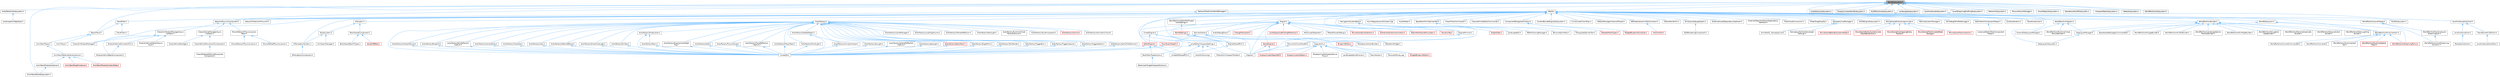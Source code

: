 digraph "WorldSubsystem.h"
{
 // INTERACTIVE_SVG=YES
 // LATEX_PDF_SIZE
  bgcolor="transparent";
  edge [fontname=Helvetica,fontsize=10,labelfontname=Helvetica,labelfontsize=10];
  node [fontname=Helvetica,fontsize=10,shape=box,height=0.2,width=0.4];
  Node1 [id="Node000001",label="WorldSubsystem.h",height=0.2,width=0.4,color="gray40", fillcolor="grey60", style="filled", fontcolor="black",tooltip=" "];
  Node1 -> Node2 [id="edge1_Node000001_Node000002",dir="back",color="steelblue1",style="solid",tooltip=" "];
  Node2 [id="Node000002",label="ActorPartitionSubsystem.h",height=0.2,width=0.4,color="grey40", fillcolor="white", style="filled",URL="$d3/d38/ActorPartitionSubsystem_8h.html",tooltip=" "];
  Node2 -> Node3 [id="edge2_Node000002_Node000003",dir="back",color="steelblue1",style="solid",tooltip=" "];
  Node3 [id="Node000003",label="LandscapeConfigHelper.h",height=0.2,width=0.4,color="grey40", fillcolor="white", style="filled",URL="$d6/d0a/LandscapeConfigHelper_8h.html",tooltip=" "];
  Node1 -> Node4 [id="edge3_Node000001_Node000004",dir="back",color="steelblue1",style="solid",tooltip=" "];
  Node4 [id="Node000004",label="AnimNextWorldSubsystem.h",height=0.2,width=0.4,color="grey40", fillcolor="white", style="filled",URL="$df/d2f/AnimNextWorldSubsystem_8h.html",tooltip=" "];
  Node1 -> Node5 [id="edge4_Node000001_Node000005",dir="back",color="steelblue1",style="solid",tooltip=" "];
  Node5 [id="Node000005",label="AutoDestroySubsystem.h",height=0.2,width=0.4,color="grey40", fillcolor="white", style="filled",URL="$df/d26/AutoDestroySubsystem_8h.html",tooltip=" "];
  Node1 -> Node6 [id="edge5_Node000001_Node000006",dir="back",color="steelblue1",style="solid",tooltip=" "];
  Node6 [id="Node000006",label="DataLayerSubsystem.h",height=0.2,width=0.4,color="grey40", fillcolor="white", style="filled",URL="$d2/d5d/DataLayerSubsystem_8h.html",tooltip=" "];
  Node1 -> Node7 [id="edge6_Node000001_Node000007",dir="back",color="steelblue1",style="solid",tooltip=" "];
  Node7 [id="Node000007",label="DisplayClusterWorldSubsystem.h",height=0.2,width=0.4,color="grey40", fillcolor="white", style="filled",URL="$d4/de8/DisplayClusterWorldSubsystem_8h.html",tooltip=" "];
  Node1 -> Node8 [id="edge7_Node000001_Node000008",dir="back",color="steelblue1",style="solid",tooltip=" "];
  Node8 [id="Node000008",label="HLODRuntimeSubsystem.h",height=0.2,width=0.4,color="grey40", fillcolor="white", style="filled",URL="$d9/d84/HLODRuntimeSubsystem_8h.html",tooltip=" "];
  Node8 -> Node9 [id="edge8_Node000008_Node000009",dir="back",color="steelblue1",style="solid",tooltip=" "];
  Node9 [id="Node000009",label="HLODSubsystem.h",height=0.2,width=0.4,color="grey40", fillcolor="white", style="filled",URL="$de/d04/HLODSubsystem_8h.html",tooltip=" "];
  Node1 -> Node10 [id="edge9_Node000001_Node000010",dir="back",color="steelblue1",style="solid",tooltip=" "];
  Node10 [id="Node000010",label="LandscapeSubsystem.h",height=0.2,width=0.4,color="grey40", fillcolor="white", style="filled",URL="$d7/ddd/LandscapeSubsystem_8h.html",tooltip=" "];
  Node1 -> Node11 [id="edge10_Node000001_Node000011",dir="back",color="steelblue1",style="solid",tooltip=" "];
  Node11 [id="Node000011",label="LevelInstanceSubsystem.h",height=0.2,width=0.4,color="grey40", fillcolor="white", style="filled",URL="$d9/d23/LevelInstanceSubsystem_8h.html",tooltip=" "];
  Node11 -> Node12 [id="edge11_Node000011_Node000012",dir="back",color="steelblue1",style="solid",tooltip=" "];
  Node12 [id="Node000012",label="LevelInstanceActorImpl.h",height=0.2,width=0.4,color="grey40", fillcolor="white", style="filled",URL="$d6/df6/LevelInstanceActorImpl_8h.html",tooltip=" "];
  Node12 -> Node13 [id="edge12_Node000012_Node000013",dir="back",color="steelblue1",style="solid",tooltip=" "];
  Node13 [id="Node000013",label="LevelInstanceActor.h",height=0.2,width=0.4,color="grey40", fillcolor="white", style="filled",URL="$d6/d53/LevelInstanceActor_8h.html",tooltip=" "];
  Node13 -> Node14 [id="edge13_Node000013_Node000014",dir="back",color="steelblue1",style="solid",tooltip=" "];
  Node14 [id="Node000014",label="PackedLevelActor.h",height=0.2,width=0.4,color="grey40", fillcolor="white", style="filled",URL="$d7/dfa/PackedLevelActor_8h.html",tooltip=" "];
  Node12 -> Node15 [id="edge14_Node000012_Node000015",dir="back",color="steelblue1",style="solid",tooltip=" "];
  Node15 [id="Node000015",label="StandaloneHLODActor.h",height=0.2,width=0.4,color="grey40", fillcolor="white", style="filled",URL="$dc/d54/StandaloneHLODActor_8h.html",tooltip=" "];
  Node15 -> Node16 [id="edge15_Node000015_Node000016",dir="back",color="steelblue1",style="solid",tooltip=" "];
  Node16 [id="Node000016",label="LevelInstanceActorDesc.h",height=0.2,width=0.4,color="grey40", fillcolor="white", style="filled",URL="$d0/d98/LevelInstanceActorDesc_8h.html",tooltip=" "];
  Node1 -> Node17 [id="edge16_Node000001_Node000017",dir="back",color="steelblue1",style="solid",tooltip=" "];
  Node17 [id="Node000017",label="LevelStreamingProfilingSubsystem.h",height=0.2,width=0.4,color="grey40", fillcolor="white", style="filled",URL="$de/d7f/LevelStreamingProfilingSubsystem_8h.html",tooltip=" "];
  Node1 -> Node18 [id="edge17_Node000001_Node000018",dir="back",color="steelblue1",style="solid",tooltip=" "];
  Node18 [id="Node000018",label="NetworkPhysicsComponent.h",height=0.2,width=0.4,color="grey40", fillcolor="white", style="filled",URL="$d5/dcb/NetworkPhysicsComponent_8h.html",tooltip=" "];
  Node18 -> Node19 [id="edge18_Node000018_Node000019",dir="back",color="steelblue1",style="solid",tooltip=" "];
  Node19 [id="Node000019",label="ChaosSimModuleManagerAsync\lCallback.h",height=0.2,width=0.4,color="grey40", fillcolor="white", style="filled",URL="$d7/dd0/ChaosSimModuleManagerAsyncCallback_8h.html",tooltip=" "];
  Node19 -> Node20 [id="edge19_Node000019_Node000020",dir="back",color="steelblue1",style="solid",tooltip=" "];
  Node20 [id="Node000020",label="ChaosSimModuleManager.h",height=0.2,width=0.4,color="grey40", fillcolor="white", style="filled",URL="$d7/dd1/ChaosSimModuleManager_8h.html",tooltip=" "];
  Node19 -> Node21 [id="edge20_Node000019_Node000021",dir="back",color="steelblue1",style="solid",tooltip=" "];
  Node21 [id="Node000021",label="ModularVehicleBaseComponent.h",height=0.2,width=0.4,color="grey40", fillcolor="white", style="filled",URL="$d3/dc7/ModularVehicleBaseComponent_8h.html",tooltip=" "];
  Node19 -> Node22 [id="edge21_Node000019_Node000022",dir="back",color="steelblue1",style="solid",tooltip=" "];
  Node22 [id="Node000022",label="ModularVehicleDefaultAsync\lInput.h",height=0.2,width=0.4,color="grey40", fillcolor="white", style="filled",URL="$d5/df8/ModularVehicleDefaultAsyncInput_8h.html",tooltip=" "];
  Node19 -> Node23 [id="edge22_Node000019_Node000023",dir="back",color="steelblue1",style="solid",tooltip=" "];
  Node23 [id="Node000023",label="ModularVehicleSimulationCU.h",height=0.2,width=0.4,color="grey40", fillcolor="white", style="filled",URL="$d8/d61/ModularVehicleSimulationCU_8h.html",tooltip=" "];
  Node23 -> Node21 [id="edge23_Node000023_Node000021",dir="back",color="steelblue1",style="solid",tooltip=" "];
  Node18 -> Node24 [id="edge24_Node000018_Node000024",dir="back",color="steelblue1",style="solid",tooltip=" "];
  Node24 [id="Node000024",label="ChaosVehicleManagerAsync\lCallback.h",height=0.2,width=0.4,color="grey40", fillcolor="white", style="filled",URL="$d4/dea/ChaosVehicleManagerAsyncCallback_8h.html",tooltip=" "];
  Node24 -> Node25 [id="edge25_Node000024_Node000025",dir="back",color="steelblue1",style="solid",tooltip=" "];
  Node25 [id="Node000025",label="ChaosVehicleManager.h",height=0.2,width=0.4,color="grey40", fillcolor="white", style="filled",URL="$d3/d70/ChaosVehicleManager_8h.html",tooltip=" "];
  Node24 -> Node26 [id="edge26_Node000024_Node000026",dir="back",color="steelblue1",style="solid",tooltip=" "];
  Node26 [id="Node000026",label="ChaosVehicleMovementComponent.h",height=0.2,width=0.4,color="grey40", fillcolor="white", style="filled",URL="$dc/dfc/ChaosVehicleMovementComponent_8h.html",tooltip=" "];
  Node26 -> Node27 [id="edge27_Node000026_Node000027",dir="back",color="steelblue1",style="solid",tooltip=" "];
  Node27 [id="Node000027",label="ChaosWheeledVehicleMovement\lComponent.h",height=0.2,width=0.4,color="grey40", fillcolor="white", style="filled",URL="$dc/d77/ChaosWheeledVehicleMovementComponent_8h.html",tooltip=" "];
  Node18 -> Node28 [id="edge28_Node000018_Node000028",dir="back",color="steelblue1",style="solid",tooltip=" "];
  Node28 [id="Node000028",label="MoverNetworkPhysicsLiaison\lBase.h",height=0.2,width=0.4,color="grey40", fillcolor="white", style="filled",URL="$d6/d54/MoverNetworkPhysicsLiaisonBase_8h.html",tooltip=" "];
  Node28 -> Node29 [id="edge29_Node000028_Node000029",dir="back",color="steelblue1",style="solid",tooltip=" "];
  Node29 [id="Node000029",label="MoverNetworkPhysicsLiaison.h",height=0.2,width=0.4,color="grey40", fillcolor="white", style="filled",URL="$d7/d6a/MoverNetworkPhysicsLiaison_8h.html",tooltip=" "];
  Node28 -> Node30 [id="edge30_Node000028_Node000030",dir="back",color="steelblue1",style="solid",tooltip=" "];
  Node30 [id="Node000030",label="MoverPathedPhysicsLiaison.h",height=0.2,width=0.4,color="grey40", fillcolor="white", style="filled",URL="$d8/d2d/MoverPathedPhysicsLiaison_8h.html",tooltip=" "];
  Node1 -> Node31 [id="edge31_Node000001_Node000031",dir="back",color="steelblue1",style="solid",tooltip=" "];
  Node31 [id="Node000031",label="NetworkPredictionWorldManager.h",height=0.2,width=0.4,color="grey40", fillcolor="white", style="filled",URL="$d6/dab/NetworkPredictionWorldManager_8h.html",tooltip=" "];
  Node31 -> Node32 [id="edge32_Node000031_Node000032",dir="back",color="steelblue1",style="solid",tooltip=" "];
  Node32 [id="Node000032",label="NetworkPredictionProxyInit.h",height=0.2,width=0.4,color="grey40", fillcolor="white", style="filled",URL="$da/d98/NetworkPredictionProxyInit_8h.html",tooltip=" "];
  Node1 -> Node33 [id="edge33_Node000001_Node000033",dir="back",color="steelblue1",style="solid",tooltip=" "];
  Node33 [id="Node000033",label="NetworkSubsystem.h",height=0.2,width=0.4,color="grey40", fillcolor="white", style="filled",URL="$d2/d7e/NetworkSubsystem_8h.html",tooltip=" "];
  Node1 -> Node34 [id="edge34_Node000001_Node000034",dir="back",color="steelblue1",style="solid",tooltip=" "];
  Node34 [id="Node000034",label="ObjectTrace.h",height=0.2,width=0.4,color="grey40", fillcolor="white", style="filled",URL="$d5/d70/ObjectTrace_8h.html",tooltip=" "];
  Node34 -> Node35 [id="edge35_Node000034_Node000035",dir="back",color="steelblue1",style="solid",tooltip=" "];
  Node35 [id="Node000035",label="AnimNextTrace.h",height=0.2,width=0.4,color="grey40", fillcolor="white", style="filled",URL="$d5/d1d/AnimNextTrace_8h.html",tooltip=" "];
  Node35 -> Node36 [id="edge36_Node000035_Node000036",dir="back",color="steelblue1",style="solid",tooltip=" "];
  Node36 [id="Node000036",label="AnimNextDataInterfaceInstance.h",height=0.2,width=0.4,color="grey40", fillcolor="white", style="filled",URL="$d4/dc0/AnimNextDataInterfaceInstance_8h.html",tooltip=" "];
  Node36 -> Node37 [id="edge37_Node000036_Node000037",dir="back",color="steelblue1",style="solid",tooltip=" "];
  Node37 [id="Node000037",label="AnimNextGraphInstance.h",height=0.2,width=0.4,color="red", fillcolor="#FFF0F0", style="filled",URL="$df/d5e/AnimNextGraphInstance_8h.html",tooltip=" "];
  Node36 -> Node51 [id="edge38_Node000036_Node000051",dir="back",color="steelblue1",style="solid",tooltip=" "];
  Node51 [id="Node000051",label="AnimNextModuleContextData.h",height=0.2,width=0.4,color="red", fillcolor="#FFF0F0", style="filled",URL="$d8/d3c/AnimNextModuleContextData_8h.html",tooltip=" "];
  Node36 -> Node73 [id="edge39_Node000036_Node000073",dir="back",color="steelblue1",style="solid",tooltip=" "];
  Node73 [id="Node000073",label="AnimNextModuleInstance.h",height=0.2,width=0.4,color="grey40", fillcolor="white", style="filled",URL="$d7/dbe/AnimNextModuleInstance_8h.html",tooltip=" "];
  Node73 -> Node4 [id="edge40_Node000073_Node000004",dir="back",color="steelblue1",style="solid",tooltip=" "];
  Node34 -> Node74 [id="edge41_Node000034_Node000074",dir="back",color="steelblue1",style="solid",tooltip=" "];
  Node74 [id="Node000074",label="AnimTrace.h",height=0.2,width=0.4,color="grey40", fillcolor="white", style="filled",URL="$dd/d95/AnimTrace_8h.html",tooltip=" "];
  Node1 -> Node75 [id="edge42_Node000001_Node000075",dir="back",color="steelblue1",style="solid",tooltip=" "];
  Node75 [id="Node000075",label="PhysicsMoverManager.h",height=0.2,width=0.4,color="grey40", fillcolor="white", style="filled",URL="$dc/dc9/PhysicsMoverManager_8h.html",tooltip=" "];
  Node1 -> Node76 [id="edge43_Node000001_Node000076",dir="back",color="steelblue1",style="solid",tooltip=" "];
  Node76 [id="Node000076",label="SmartObjectSubsystem.h",height=0.2,width=0.4,color="grey40", fillcolor="white", style="filled",URL="$dd/d17/SmartObjectSubsystem_8h.html",tooltip=" "];
  Node1 -> Node77 [id="edge44_Node000001_Node000077",dir="back",color="steelblue1",style="solid",tooltip=" "];
  Node77 [id="Node000077",label="StandaloneHLODSubsystem.h",height=0.2,width=0.4,color="grey40", fillcolor="white", style="filled",URL="$d4/d9a/StandaloneHLODSubsystem_8h.html",tooltip=" "];
  Node1 -> Node78 [id="edge45_Node000001_Node000078",dir="back",color="steelblue1",style="solid",tooltip=" "];
  Node78 [id="Node000078",label="ViewportStatsSubsystem.h",height=0.2,width=0.4,color="grey40", fillcolor="white", style="filled",URL="$db/df1/ViewportStatsSubsystem_8h.html",tooltip=" "];
  Node1 -> Node79 [id="edge46_Node000001_Node000079",dir="back",color="steelblue1",style="solid",tooltip=" "];
  Node79 [id="Node000079",label="WaterSubsystem.h",height=0.2,width=0.4,color="grey40", fillcolor="white", style="filled",URL="$d0/d57/WaterSubsystem_8h.html",tooltip=" "];
  Node1 -> Node80 [id="edge47_Node000001_Node000080",dir="back",color="steelblue1",style="solid",tooltip=" "];
  Node80 [id="Node000080",label="World.h",height=0.2,width=0.4,color="grey40", fillcolor="white", style="filled",URL="$dd/d5b/World_8h.html",tooltip=" "];
  Node80 -> Node81 [id="edge48_Node000080_Node000081",dir="back",color="steelblue1",style="solid",tooltip=" "];
  Node81 [id="Node000081",label="AIPerceptionSystem.h",height=0.2,width=0.4,color="grey40", fillcolor="white", style="filled",URL="$d0/d08/AIPerceptionSystem_8h.html",tooltip=" "];
  Node81 -> Node82 [id="edge49_Node000081_Node000082",dir="back",color="steelblue1",style="solid",tooltip=" "];
  Node82 [id="Node000082",label="AIPerceptionComponent.h",height=0.2,width=0.4,color="grey40", fillcolor="white", style="filled",URL="$d6/d0a/AIPerceptionComponent_8h.html",tooltip=" "];
  Node80 -> Node83 [id="edge50_Node000080_Node000083",dir="back",color="steelblue1",style="solid",tooltip=" "];
  Node83 [id="Node000083",label="AISystem.h",height=0.2,width=0.4,color="grey40", fillcolor="white", style="filled",URL="$d0/d71/AISystem_8h.html",tooltip=" "];
  Node83 -> Node84 [id="edge51_Node000083_Node000084",dir="back",color="steelblue1",style="solid",tooltip=" "];
  Node84 [id="Node000084",label="AISubsystem.h",height=0.2,width=0.4,color="grey40", fillcolor="white", style="filled",URL="$d0/d50/AISubsystem_8h.html",tooltip=" "];
  Node84 -> Node81 [id="edge52_Node000084_Node000081",dir="back",color="steelblue1",style="solid",tooltip=" "];
  Node84 -> Node85 [id="edge53_Node000084_Node000085",dir="back",color="steelblue1",style="solid",tooltip=" "];
  Node85 [id="Node000085",label="EnvQueryManager.h",height=0.2,width=0.4,color="grey40", fillcolor="white", style="filled",URL="$d1/db4/EnvQueryManager_8h.html",tooltip=" "];
  Node83 -> Node86 [id="edge54_Node000083_Node000086",dir="back",color="steelblue1",style="solid",tooltip=" "];
  Node86 [id="Node000086",label="BlackboardComponent.h",height=0.2,width=0.4,color="grey40", fillcolor="white", style="filled",URL="$d9/d2d/BlackboardComponent_8h.html",tooltip=" "];
  Node86 -> Node87 [id="edge55_Node000086_Node000087",dir="back",color="steelblue1",style="solid",tooltip=" "];
  Node87 [id="Node000087",label="BlackboardKeyAllTypes.h",height=0.2,width=0.4,color="grey40", fillcolor="white", style="filled",URL="$d5/d34/BlackboardKeyAllTypes_8h.html",tooltip=" "];
  Node86 -> Node88 [id="edge56_Node000086_Node000088",dir="back",color="steelblue1",style="solid",tooltip=" "];
  Node88 [id="Node000088",label="ValueOrBBKey.h",height=0.2,width=0.4,color="red", fillcolor="#FFF0F0", style="filled",URL="$d4/d32/ValueOrBBKey_8h.html",tooltip=" "];
  Node80 -> Node112 [id="edge57_Node000080_Node000112",dir="back",color="steelblue1",style="solid",tooltip=" "];
  Node112 [id="Node000112",label="ActorFactory.h",height=0.2,width=0.4,color="grey40", fillcolor="white", style="filled",URL="$d7/dae/ActorFactory_8h.html",tooltip=" "];
  Node112 -> Node113 [id="edge58_Node000112_Node000113",dir="back",color="steelblue1",style="solid",tooltip=" "];
  Node113 [id="Node000113",label="ActorFactoryAmbientSound.h",height=0.2,width=0.4,color="grey40", fillcolor="white", style="filled",URL="$dc/d73/ActorFactoryAmbientSound_8h.html",tooltip=" "];
  Node113 -> Node114 [id="edge59_Node000113_Node000114",dir="back",color="steelblue1",style="solid",tooltip=" "];
  Node114 [id="Node000114",label="UnrealEd.h",height=0.2,width=0.4,color="grey40", fillcolor="white", style="filled",URL="$d2/d5f/UnrealEd_8h.html",tooltip=" "];
  Node112 -> Node115 [id="edge60_Node000112_Node000115",dir="back",color="steelblue1",style="solid",tooltip=" "];
  Node115 [id="Node000115",label="ActorFactoryBlueprint.h",height=0.2,width=0.4,color="grey40", fillcolor="white", style="filled",URL="$d8/df5/ActorFactoryBlueprint_8h.html",tooltip=" "];
  Node115 -> Node114 [id="edge61_Node000115_Node000114",dir="back",color="steelblue1",style="solid",tooltip=" "];
  Node112 -> Node116 [id="edge62_Node000112_Node000116",dir="back",color="steelblue1",style="solid",tooltip=" "];
  Node116 [id="Node000116",label="ActorFactoryBoxReflection\lCapture.h",height=0.2,width=0.4,color="grey40", fillcolor="white", style="filled",URL="$dd/d97/ActorFactoryBoxReflectionCapture_8h.html",tooltip=" "];
  Node116 -> Node114 [id="edge63_Node000116_Node000114",dir="back",color="steelblue1",style="solid",tooltip=" "];
  Node112 -> Node117 [id="edge64_Node000112_Node000117",dir="back",color="steelblue1",style="solid",tooltip=" "];
  Node117 [id="Node000117",label="ActorFactoryCacheManager.h",height=0.2,width=0.4,color="grey40", fillcolor="white", style="filled",URL="$da/d58/ActorFactoryCacheManager_8h.html",tooltip=" "];
  Node112 -> Node118 [id="edge65_Node000112_Node000118",dir="back",color="steelblue1",style="solid",tooltip=" "];
  Node118 [id="Node000118",label="ActorFactoryCameraActor.h",height=0.2,width=0.4,color="grey40", fillcolor="white", style="filled",URL="$df/db7/ActorFactoryCameraActor_8h.html",tooltip=" "];
  Node118 -> Node114 [id="edge66_Node000118_Node000114",dir="back",color="steelblue1",style="solid",tooltip=" "];
  Node112 -> Node119 [id="edge67_Node000112_Node000119",dir="back",color="steelblue1",style="solid",tooltip=" "];
  Node119 [id="Node000119",label="ActorFactoryCharacter.h",height=0.2,width=0.4,color="grey40", fillcolor="white", style="filled",URL="$d9/db9/ActorFactoryCharacter_8h.html",tooltip=" "];
  Node119 -> Node114 [id="edge68_Node000119_Node000114",dir="back",color="steelblue1",style="solid",tooltip=" "];
  Node112 -> Node120 [id="edge69_Node000112_Node000120",dir="back",color="steelblue1",style="solid",tooltip=" "];
  Node120 [id="Node000120",label="ActorFactoryClass.h",height=0.2,width=0.4,color="grey40", fillcolor="white", style="filled",URL="$d8/df5/ActorFactoryClass_8h.html",tooltip=" "];
  Node120 -> Node114 [id="edge70_Node000120_Node000114",dir="back",color="steelblue1",style="solid",tooltip=" "];
  Node112 -> Node121 [id="edge71_Node000112_Node000121",dir="back",color="steelblue1",style="solid",tooltip=" "];
  Node121 [id="Node000121",label="ActorFactoryDeferredDecal.h",height=0.2,width=0.4,color="grey40", fillcolor="white", style="filled",URL="$d3/db3/ActorFactoryDeferredDecal_8h.html",tooltip=" "];
  Node121 -> Node114 [id="edge72_Node000121_Node000114",dir="back",color="steelblue1",style="solid",tooltip=" "];
  Node112 -> Node122 [id="edge73_Node000112_Node000122",dir="back",color="steelblue1",style="solid",tooltip=" "];
  Node122 [id="Node000122",label="ActorFactoryDirectionalLight.h",height=0.2,width=0.4,color="grey40", fillcolor="white", style="filled",URL="$d3/d54/ActorFactoryDirectionalLight_8h.html",tooltip=" "];
  Node122 -> Node114 [id="edge74_Node000122_Node000114",dir="back",color="steelblue1",style="solid",tooltip=" "];
  Node112 -> Node123 [id="edge75_Node000112_Node000123",dir="back",color="steelblue1",style="solid",tooltip=" "];
  Node123 [id="Node000123",label="ActorFactoryEmitter.h",height=0.2,width=0.4,color="grey40", fillcolor="white", style="filled",URL="$df/d95/ActorFactoryEmitter_8h.html",tooltip=" "];
  Node123 -> Node114 [id="edge76_Node000123_Node000114",dir="back",color="steelblue1",style="solid",tooltip=" "];
  Node112 -> Node124 [id="edge77_Node000112_Node000124",dir="back",color="steelblue1",style="solid",tooltip=" "];
  Node124 [id="Node000124",label="ActorFactoryEmptyActor.h",height=0.2,width=0.4,color="grey40", fillcolor="white", style="filled",URL="$df/d92/ActorFactoryEmptyActor_8h.html",tooltip=" "];
  Node124 -> Node125 [id="edge78_Node000124_Node000125",dir="back",color="steelblue1",style="solid",tooltip=" "];
  Node125 [id="Node000125",label="ActorFactoryPawn.h",height=0.2,width=0.4,color="grey40", fillcolor="white", style="filled",URL="$d5/d05/ActorFactoryPawn_8h.html",tooltip=" "];
  Node125 -> Node114 [id="edge79_Node000125_Node000114",dir="back",color="steelblue1",style="solid",tooltip=" "];
  Node124 -> Node114 [id="edge80_Node000124_Node000114",dir="back",color="steelblue1",style="solid",tooltip=" "];
  Node112 -> Node126 [id="edge81_Node000112_Node000126",dir="back",color="steelblue1",style="solid",tooltip=" "];
  Node126 [id="Node000126",label="ActorFactoryExponentialHeight\lFog.h",height=0.2,width=0.4,color="grey40", fillcolor="white", style="filled",URL="$de/d15/ActorFactoryExponentialHeightFog_8h.html",tooltip=" "];
  Node126 -> Node114 [id="edge82_Node000126_Node000114",dir="back",color="steelblue1",style="solid",tooltip=" "];
  Node112 -> Node127 [id="edge83_Node000112_Node000127",dir="back",color="steelblue1",style="solid",tooltip=" "];
  Node127 [id="Node000127",label="ActorFactoryLocalFogVolume.h",height=0.2,width=0.4,color="grey40", fillcolor="white", style="filled",URL="$dc/db2/ActorFactoryLocalFogVolume_8h.html",tooltip=" "];
  Node112 -> Node128 [id="edge84_Node000112_Node000128",dir="back",color="steelblue1",style="solid",tooltip=" "];
  Node128 [id="Node000128",label="ActorFactoryNote.h",height=0.2,width=0.4,color="grey40", fillcolor="white", style="filled",URL="$da/d8c/ActorFactoryNote_8h.html",tooltip=" "];
  Node128 -> Node114 [id="edge85_Node000128_Node000114",dir="back",color="steelblue1",style="solid",tooltip=" "];
  Node112 -> Node129 [id="edge86_Node000112_Node000129",dir="back",color="steelblue1",style="solid",tooltip=" "];
  Node129 [id="Node000129",label="ActorFactoryPhysicsAsset.h",height=0.2,width=0.4,color="grey40", fillcolor="white", style="filled",URL="$d0/d58/ActorFactoryPhysicsAsset_8h.html",tooltip=" "];
  Node129 -> Node114 [id="edge87_Node000129_Node000114",dir="back",color="steelblue1",style="solid",tooltip=" "];
  Node112 -> Node130 [id="edge88_Node000112_Node000130",dir="back",color="steelblue1",style="solid",tooltip=" "];
  Node130 [id="Node000130",label="ActorFactoryPlanarReflection.h",height=0.2,width=0.4,color="grey40", fillcolor="white", style="filled",URL="$d0/d1d/ActorFactoryPlanarReflection_8h.html",tooltip=" "];
  Node112 -> Node131 [id="edge89_Node000112_Node000131",dir="back",color="steelblue1",style="solid",tooltip=" "];
  Node131 [id="Node000131",label="ActorFactoryPlaneReflection\lCapture.h",height=0.2,width=0.4,color="grey40", fillcolor="white", style="filled",URL="$d8/dfd/ActorFactoryPlaneReflectionCapture_8h.html",tooltip=" "];
  Node131 -> Node114 [id="edge90_Node000131_Node000114",dir="back",color="steelblue1",style="solid",tooltip=" "];
  Node112 -> Node132 [id="edge91_Node000112_Node000132",dir="back",color="steelblue1",style="solid",tooltip=" "];
  Node132 [id="Node000132",label="ActorFactoryPlayerStart.h",height=0.2,width=0.4,color="grey40", fillcolor="white", style="filled",URL="$d8/d7e/ActorFactoryPlayerStart_8h.html",tooltip=" "];
  Node132 -> Node114 [id="edge92_Node000132_Node000114",dir="back",color="steelblue1",style="solid",tooltip=" "];
  Node112 -> Node133 [id="edge93_Node000112_Node000133",dir="back",color="steelblue1",style="solid",tooltip=" "];
  Node133 [id="Node000133",label="ActorFactoryPointLight.h",height=0.2,width=0.4,color="grey40", fillcolor="white", style="filled",URL="$d5/d37/ActorFactoryPointLight_8h.html",tooltip=" "];
  Node133 -> Node114 [id="edge94_Node000133_Node000114",dir="back",color="steelblue1",style="solid",tooltip=" "];
  Node112 -> Node134 [id="edge95_Node000112_Node000134",dir="back",color="steelblue1",style="solid",tooltip=" "];
  Node134 [id="Node000134",label="ActorFactoryRectLight.h",height=0.2,width=0.4,color="grey40", fillcolor="white", style="filled",URL="$d1/d97/ActorFactoryRectLight_8h.html",tooltip=" "];
  Node112 -> Node135 [id="edge96_Node000112_Node000135",dir="back",color="steelblue1",style="solid",tooltip=" "];
  Node135 [id="Node000135",label="ActorFactoryRuntimeVirtual\lTextureVolume.h",height=0.2,width=0.4,color="grey40", fillcolor="white", style="filled",URL="$d6/dd7/ActorFactoryRuntimeVirtualTextureVolume_8h.html",tooltip=" "];
  Node112 -> Node136 [id="edge97_Node000112_Node000136",dir="back",color="steelblue1",style="solid",tooltip=" "];
  Node136 [id="Node000136",label="ActorFactorySkeletalMesh.h",height=0.2,width=0.4,color="grey40", fillcolor="white", style="filled",URL="$d7/dbb/ActorFactorySkeletalMesh_8h.html",tooltip=" "];
  Node136 -> Node137 [id="edge98_Node000136_Node000137",dir="back",color="steelblue1",style="solid",tooltip=" "];
  Node137 [id="Node000137",label="ActorFactoryAnimationAsset.h",height=0.2,width=0.4,color="grey40", fillcolor="white", style="filled",URL="$db/d5e/ActorFactoryAnimationAsset_8h.html",tooltip=" "];
  Node137 -> Node114 [id="edge99_Node000137_Node000114",dir="back",color="steelblue1",style="solid",tooltip=" "];
  Node136 -> Node114 [id="edge100_Node000136_Node000114",dir="back",color="steelblue1",style="solid",tooltip=" "];
  Node112 -> Node138 [id="edge101_Node000112_Node000138",dir="back",color="steelblue1",style="solid",tooltip=" "];
  Node138 [id="Node000138",label="ActorFactorySkyAtmosphere.h",height=0.2,width=0.4,color="grey40", fillcolor="white", style="filled",URL="$d2/d7c/ActorFactorySkyAtmosphere_8h.html",tooltip=" "];
  Node112 -> Node139 [id="edge102_Node000112_Node000139",dir="back",color="steelblue1",style="solid",tooltip=" "];
  Node139 [id="Node000139",label="ActorFactorySkyLight.h",height=0.2,width=0.4,color="grey40", fillcolor="white", style="filled",URL="$d2/d21/ActorFactorySkyLight_8h.html",tooltip=" "];
  Node139 -> Node114 [id="edge103_Node000139_Node000114",dir="back",color="steelblue1",style="solid",tooltip=" "];
  Node112 -> Node140 [id="edge104_Node000112_Node000140",dir="back",color="steelblue1",style="solid",tooltip=" "];
  Node140 [id="Node000140",label="ActorFactorySphereReflection\lCapture.h",height=0.2,width=0.4,color="grey40", fillcolor="white", style="filled",URL="$de/db8/ActorFactorySphereReflectionCapture_8h.html",tooltip=" "];
  Node140 -> Node114 [id="edge105_Node000140_Node000114",dir="back",color="steelblue1",style="solid",tooltip=" "];
  Node112 -> Node141 [id="edge106_Node000112_Node000141",dir="back",color="steelblue1",style="solid",tooltip=" "];
  Node141 [id="Node000141",label="ActorFactorySpotLight.h",height=0.2,width=0.4,color="grey40", fillcolor="white", style="filled",URL="$d6/d7f/ActorFactorySpotLight_8h.html",tooltip=" "];
  Node141 -> Node114 [id="edge107_Node000141_Node000114",dir="back",color="steelblue1",style="solid",tooltip=" "];
  Node112 -> Node142 [id="edge108_Node000112_Node000142",dir="back",color="steelblue1",style="solid",tooltip=" "];
  Node142 [id="Node000142",label="ActorFactoryStaticMesh.h",height=0.2,width=0.4,color="red", fillcolor="#FFF0F0", style="filled",URL="$d2/dd1/ActorFactoryStaticMesh_8h.html",tooltip=" "];
  Node142 -> Node114 [id="edge109_Node000142_Node000114",dir="back",color="steelblue1",style="solid",tooltip=" "];
  Node112 -> Node145 [id="edge110_Node000112_Node000145",dir="back",color="steelblue1",style="solid",tooltip=" "];
  Node145 [id="Node000145",label="ActorFactoryTargetPoint.h",height=0.2,width=0.4,color="grey40", fillcolor="white", style="filled",URL="$db/d69/ActorFactoryTargetPoint_8h.html",tooltip=" "];
  Node145 -> Node114 [id="edge111_Node000145_Node000114",dir="back",color="steelblue1",style="solid",tooltip=" "];
  Node112 -> Node146 [id="edge112_Node000112_Node000146",dir="back",color="steelblue1",style="solid",tooltip=" "];
  Node146 [id="Node000146",label="ActorFactoryTextRender.h",height=0.2,width=0.4,color="grey40", fillcolor="white", style="filled",URL="$d8/d4c/ActorFactoryTextRender_8h.html",tooltip=" "];
  Node146 -> Node114 [id="edge113_Node000146_Node000114",dir="back",color="steelblue1",style="solid",tooltip=" "];
  Node112 -> Node147 [id="edge114_Node000112_Node000147",dir="back",color="steelblue1",style="solid",tooltip=" "];
  Node147 [id="Node000147",label="ActorFactoryTriggerBox.h",height=0.2,width=0.4,color="grey40", fillcolor="white", style="filled",URL="$d9/dbe/ActorFactoryTriggerBox_8h.html",tooltip=" "];
  Node147 -> Node114 [id="edge115_Node000147_Node000114",dir="back",color="steelblue1",style="solid",tooltip=" "];
  Node112 -> Node148 [id="edge116_Node000112_Node000148",dir="back",color="steelblue1",style="solid",tooltip=" "];
  Node148 [id="Node000148",label="ActorFactoryTriggerCapsule.h",height=0.2,width=0.4,color="grey40", fillcolor="white", style="filled",URL="$dd/d0f/ActorFactoryTriggerCapsule_8h.html",tooltip=" "];
  Node148 -> Node114 [id="edge117_Node000148_Node000114",dir="back",color="steelblue1",style="solid",tooltip=" "];
  Node112 -> Node149 [id="edge118_Node000112_Node000149",dir="back",color="steelblue1",style="solid",tooltip=" "];
  Node149 [id="Node000149",label="ActorFactoryTriggerSphere.h",height=0.2,width=0.4,color="grey40", fillcolor="white", style="filled",URL="$d9/dbe/ActorFactoryTriggerSphere_8h.html",tooltip=" "];
  Node149 -> Node114 [id="edge119_Node000149_Node000114",dir="back",color="steelblue1",style="solid",tooltip=" "];
  Node112 -> Node150 [id="edge120_Node000112_Node000150",dir="back",color="steelblue1",style="solid",tooltip=" "];
  Node150 [id="Node000150",label="ActorFactoryVectorFieldVolume.h",height=0.2,width=0.4,color="grey40", fillcolor="white", style="filled",URL="$d9/d89/ActorFactoryVectorFieldVolume_8h.html",tooltip=" "];
  Node150 -> Node114 [id="edge121_Node000150_Node000114",dir="back",color="steelblue1",style="solid",tooltip=" "];
  Node112 -> Node151 [id="edge122_Node000112_Node000151",dir="back",color="steelblue1",style="solid",tooltip=" "];
  Node151 [id="Node000151",label="ActorFactoryVolume.h",height=0.2,width=0.4,color="red", fillcolor="#FFF0F0", style="filled",URL="$df/d08/ActorFactoryVolume_8h.html",tooltip=" "];
  Node112 -> Node155 [id="edge123_Node000112_Node000155",dir="back",color="steelblue1",style="solid",tooltip=" "];
  Node155 [id="Node000155",label="ActorFactoryVolumetricCloud.h",height=0.2,width=0.4,color="grey40", fillcolor="white", style="filled",URL="$d5/da1/ActorFactoryVolumetricCloud_8h.html",tooltip=" "];
  Node112 -> Node114 [id="edge124_Node000112_Node000114",dir="back",color="steelblue1",style="solid",tooltip=" "];
  Node80 -> Node156 [id="edge125_Node000080_Node000156",dir="back",color="steelblue1",style="solid",tooltip=" "];
  Node156 [id="Node000156",label="AsyncRegisterLevelContext.cpp",height=0.2,width=0.4,color="grey40", fillcolor="white", style="filled",URL="$da/df8/AsyncRegisterLevelContext_8cpp.html",tooltip=" "];
  Node80 -> Node157 [id="edge126_Node000080_Node000157",dir="back",color="steelblue1",style="solid",tooltip=" "];
  Node157 [id="Node000157",label="AudioMeter.h",height=0.2,width=0.4,color="grey40", fillcolor="white", style="filled",URL="$de/db0/AudioMeter_8h.html",tooltip=" "];
  Node80 -> Node158 [id="edge127_Node000080_Node000158",dir="back",color="steelblue1",style="solid",tooltip=" "];
  Node158 [id="Node000158",label="BaseMeshFromSplinesTool.h",height=0.2,width=0.4,color="grey40", fillcolor="white", style="filled",URL="$da/d31/BaseMeshFromSplinesTool_8h.html",tooltip=" "];
  Node158 -> Node159 [id="edge128_Node000158_Node000159",dir="back",color="steelblue1",style="solid",tooltip=" "];
  Node159 [id="Node000159",label="RevolveSplineTool.h",height=0.2,width=0.4,color="grey40", fillcolor="white", style="filled",URL="$d3/d36/RevolveSplineTool_8h.html",tooltip=" "];
  Node158 -> Node160 [id="edge129_Node000158_Node000160",dir="back",color="steelblue1",style="solid",tooltip=" "];
  Node160 [id="Node000160",label="TriangulateSplinesTool.h",height=0.2,width=0.4,color="grey40", fillcolor="white", style="filled",URL="$d9/de6/TriangulateSplinesTool_8h.html",tooltip=" "];
  Node80 -> Node161 [id="edge130_Node000080_Node000161",dir="back",color="steelblue1",style="solid",tooltip=" "];
  Node161 [id="Node000161",label="BookMarkTypeActions.h",height=0.2,width=0.4,color="grey40", fillcolor="white", style="filled",URL="$d0/d2f/BookMarkTypeActions_8h.html",tooltip=" "];
  Node161 -> Node162 [id="edge131_Node000161_Node000162",dir="back",color="steelblue1",style="solid",tooltip=" "];
  Node162 [id="Node000162",label="BookmarkSingleViewportActions.h",height=0.2,width=0.4,color="grey40", fillcolor="white", style="filled",URL="$d3/dd5/BookmarkSingleViewportActions_8h.html",tooltip=" "];
  Node80 -> Node163 [id="edge132_Node000080_Node000163",dir="back",color="steelblue1",style="solid",tooltip=" "];
  Node163 [id="Node000163",label="ChaosFleshCommands.h",height=0.2,width=0.4,color="grey40", fillcolor="white", style="filled",URL="$d9/db1/ChaosFleshCommands_8h.html",tooltip=" "];
  Node80 -> Node20 [id="edge133_Node000080_Node000020",dir="back",color="steelblue1",style="solid",tooltip=" "];
  Node80 -> Node164 [id="edge134_Node000080_Node000164",dir="back",color="steelblue1",style="solid",tooltip=" "];
  Node164 [id="Node000164",label="ChaosVehiclesEditorCommands.h",height=0.2,width=0.4,color="grey40", fillcolor="white", style="filled",URL="$de/dbf/ChaosVehiclesEditorCommands_8h.html",tooltip=" "];
  Node80 -> Node165 [id="edge135_Node000080_Node000165",dir="back",color="steelblue1",style="solid",tooltip=" "];
  Node165 [id="Node000165",label="ComponentReregisterContext.h",height=0.2,width=0.4,color="grey40", fillcolor="white", style="filled",URL="$de/d6e/ComponentReregisterContext_8h.html",tooltip=" "];
  Node165 -> Node166 [id="edge136_Node000165_Node000166",dir="back",color="steelblue1",style="solid",tooltip=" "];
  Node166 [id="Node000166",label="SkeletalMeshTypes.h",height=0.2,width=0.4,color="red", fillcolor="#FFF0F0", style="filled",URL="$d5/d0c/SkeletalMeshTypes_8h.html",tooltip=" "];
  Node165 -> Node207 [id="edge137_Node000165_Node000207",dir="back",color="steelblue1",style="solid",tooltip=" "];
  Node207 [id="Node000207",label="WidgetBlueprintCompiler.h",height=0.2,width=0.4,color="red", fillcolor="#FFF0F0", style="filled",URL="$d9/d6b/WidgetBlueprintCompiler_8h.html",tooltip=" "];
  Node80 -> Node210 [id="edge138_Node000080_Node000210",dir="back",color="steelblue1",style="solid",tooltip=" "];
  Node210 [id="Node000210",label="ContentBundleEngineSubsystem.h",height=0.2,width=0.4,color="grey40", fillcolor="white", style="filled",URL="$d5/d9b/ContentBundleEngineSubsystem_8h.html",tooltip=" "];
  Node80 -> Node211 [id="edge139_Node000080_Node000211",dir="back",color="steelblue1",style="solid",tooltip=" "];
  Node211 [id="Node000211",label="CurveLinearColorAtlas.h",height=0.2,width=0.4,color="grey40", fillcolor="white", style="filled",URL="$dd/d63/CurveLinearColorAtlas_8h.html",tooltip=" "];
  Node80 -> Node212 [id="edge140_Node000080_Node000212",dir="back",color="steelblue1",style="solid",tooltip=" "];
  Node212 [id="Node000212",label="DefaultManagerInstanceTracker.h",height=0.2,width=0.4,color="grey40", fillcolor="white", style="filled",URL="$d4/d29/DefaultManagerInstanceTracker_8h.html",tooltip=" "];
  Node80 -> Node213 [id="edge141_Node000080_Node000213",dir="back",color="steelblue1",style="solid",tooltip=" "];
  Node213 [id="Node000213",label="EdModeInteractiveToolsContext.h",height=0.2,width=0.4,color="grey40", fillcolor="white", style="filled",URL="$d7/da4/EdModeInteractiveToolsContext_8h.html",tooltip=" "];
  Node213 -> Node214 [id="edge142_Node000213_Node000214",dir="back",color="steelblue1",style="solid",tooltip=" "];
  Node214 [id="Node000214",label="FractureTool.h",height=0.2,width=0.4,color="red", fillcolor="#FFF0F0", style="filled",URL="$d4/d30/FractureTool_8h.html",tooltip=" "];
  Node80 -> Node216 [id="edge143_Node000080_Node000216",dir="back",color="steelblue1",style="solid",tooltip=" "];
  Node216 [id="Node000216",label="EditorWorldUtils.h",height=0.2,width=0.4,color="grey40", fillcolor="white", style="filled",URL="$dc/d0a/EditorWorldUtils_8h.html",tooltip=" "];
  Node80 -> Node217 [id="edge144_Node000080_Node000217",dir="back",color="steelblue1",style="solid",tooltip=" "];
  Node217 [id="Node000217",label="Engine.h",height=0.2,width=0.4,color="grey40", fillcolor="white", style="filled",URL="$d0/de7/Classes_2Engine_2Engine_8h.html",tooltip=" "];
  Node217 -> Node218 [id="edge145_Node000217_Node000218",dir="back",color="steelblue1",style="solid",tooltip=" "];
  Node218 [id="Node000218",label="AudioDebugDraw.h",height=0.2,width=0.4,color="grey40", fillcolor="white", style="filled",URL="$df/d56/AudioDebugDraw_8h.html",tooltip=" "];
  Node217 -> Node219 [id="edge146_Node000217_Node000219",dir="back",color="steelblue1",style="solid",tooltip=" "];
  Node219 [id="Node000219",label="ChangeTransactor.h",height=0.2,width=0.4,color="red", fillcolor="#FFF0F0", style="filled",URL="$d6/da1/ChangeTransactor_8h.html",tooltip=" "];
  Node217 -> Node387 [id="edge147_Node000217_Node000387",dir="back",color="steelblue1",style="solid",tooltip=" "];
  Node387 [id="Node000387",label="EditorEngine.h",height=0.2,width=0.4,color="red", fillcolor="#FFF0F0", style="filled",URL="$da/d0c/EditorEngine_8h.html",tooltip=" "];
  Node387 -> Node161 [id="edge148_Node000387_Node000161",dir="back",color="steelblue1",style="solid",tooltip=" "];
  Node387 -> Node114 [id="edge149_Node000387_Node000114",dir="back",color="steelblue1",style="solid",tooltip=" "];
  Node387 -> Node232 [id="edge150_Node000387_Node000232",dir="back",color="steelblue1",style="solid",tooltip=" "];
  Node232 [id="Node000232",label="UnrealEdSharedPCH.h",height=0.2,width=0.4,color="grey40", fillcolor="white", style="filled",URL="$d1/de6/UnrealEdSharedPCH_8h.html",tooltip=" "];
  Node217 -> Node229 [id="edge151_Node000217_Node000229",dir="back",color="steelblue1",style="solid",tooltip=" "];
  Node229 [id="Node000229",label="Engine.h",height=0.2,width=0.4,color="grey40", fillcolor="white", style="filled",URL="$d1/d34/Public_2Engine_8h.html",tooltip=" "];
  Node217 -> Node231 [id="edge152_Node000217_Node000231",dir="back",color="steelblue1",style="solid",tooltip=" "];
  Node231 [id="Node000231",label="EngineSharedPCH.h",height=0.2,width=0.4,color="grey40", fillcolor="white", style="filled",URL="$dc/dbb/EngineSharedPCH_8h.html",tooltip=" "];
  Node231 -> Node232 [id="edge153_Node000231_Node000232",dir="back",color="steelblue1",style="solid",tooltip=" "];
  Node217 -> Node523 [id="edge154_Node000217_Node000523",dir="back",color="steelblue1",style="solid",tooltip=" "];
  Node523 [id="Node000523",label="GameEngine.h",height=0.2,width=0.4,color="red", fillcolor="#FFF0F0", style="filled",URL="$d7/d1f/GameEngine_8h.html",tooltip=" "];
  Node523 -> Node391 [id="edge155_Node000523_Node000391",dir="back",color="steelblue1",style="solid",tooltip=" "];
  Node391 [id="Node000391",label="DisplayClusterObjectRef.h",height=0.2,width=0.4,color="red", fillcolor="#FFF0F0", style="filled",URL="$d9/d87/DisplayClusterObjectRef_8h.html",tooltip=" "];
  Node523 -> Node229 [id="edge156_Node000523_Node000229",dir="back",color="steelblue1",style="solid",tooltip=" "];
  Node217 -> Node525 [id="edge157_Node000217_Node000525",dir="back",color="steelblue1",style="solid",tooltip=" "];
  Node525 [id="Node000525",label="LevelSequenceBindingReference.h",height=0.2,width=0.4,color="red", fillcolor="#FFF0F0", style="filled",URL="$d9/dbe/LevelSequenceBindingReference_8h.html",tooltip=" "];
  Node217 -> Node530 [id="edge158_Node000217_Node000530",dir="back",color="steelblue1",style="solid",tooltip=" "];
  Node530 [id="Node000530",label="MallocLeakReporter.h",height=0.2,width=0.4,color="grey40", fillcolor="white", style="filled",URL="$d1/d52/MallocLeakReporter_8h.html",tooltip=" "];
  Node217 -> Node531 [id="edge159_Node000217_Node000531",dir="back",color="steelblue1",style="solid",tooltip=" "];
  Node531 [id="Node000531",label="MediaIOAudioDebug.h",height=0.2,width=0.4,color="grey40", fillcolor="white", style="filled",URL="$d6/d0c/MediaIOAudioDebug_8h.html",tooltip=" "];
  Node217 -> Node532 [id="edge160_Node000217_Node000532",dir="back",color="steelblue1",style="solid",tooltip=" "];
  Node532 [id="Node000532",label="MovieSceneEventSection.h",height=0.2,width=0.4,color="red", fillcolor="#FFF0F0", style="filled",URL="$d6/dc4/MovieSceneEventSection_8h.html",tooltip=" "];
  Node217 -> Node534 [id="edge161_Node000217_Node000534",dir="back",color="steelblue1",style="solid",tooltip=" "];
  Node534 [id="Node000534",label="SceneViewExtensionContext.h",height=0.2,width=0.4,color="red", fillcolor="#FFF0F0", style="filled",URL="$d6/d1c/SceneViewExtensionContext_8h.html",tooltip=" "];
  Node217 -> Node196 [id="edge162_Node000217_Node000196",dir="back",color="steelblue1",style="solid",tooltip=" "];
  Node196 [id="Node000196",label="StaticMeshSceneProxyDesc.h",height=0.2,width=0.4,color="red", fillcolor="#FFF0F0", style="filled",URL="$d0/d31/StaticMeshSceneProxyDesc_8h.html",tooltip=" "];
  Node217 -> Node545 [id="edge163_Node000217_Node000545",dir="back",color="steelblue1",style="solid",tooltip=" "];
  Node545 [id="Node000545",label="UnrealEngine.h",height=0.2,width=0.4,color="grey40", fillcolor="white", style="filled",URL="$d1/d4b/UnrealEngine_8h.html",tooltip=" "];
  Node545 -> Node387 [id="edge164_Node000545_Node000387",dir="back",color="steelblue1",style="solid",tooltip=" "];
  Node545 -> Node229 [id="edge165_Node000545_Node000229",dir="back",color="steelblue1",style="solid",tooltip=" "];
  Node545 -> Node231 [id="edge166_Node000545_Node000231",dir="back",color="steelblue1",style="solid",tooltip=" "];
  Node217 -> Node546 [id="edge167_Node000217_Node000546",dir="back",color="steelblue1",style="solid",tooltip=" "];
  Node546 [id="Node000546",label="VoiceConfig.h",height=0.2,width=0.4,color="red", fillcolor="#FFF0F0", style="filled",URL="$d4/dbb/VoiceConfig_8h.html",tooltip=" "];
  Node80 -> Node228 [id="edge168_Node000080_Node000228",dir="back",color="steelblue1",style="solid",tooltip=" "];
  Node228 [id="Node000228",label="EngineMinimal.h",height=0.2,width=0.4,color="grey40", fillcolor="white", style="filled",URL="$d0/d2c/EngineMinimal_8h.html",tooltip=" "];
  Node228 -> Node229 [id="edge169_Node000228_Node000229",dir="back",color="steelblue1",style="solid",tooltip=" "];
  Node80 -> Node231 [id="edge170_Node000080_Node000231",dir="back",color="steelblue1",style="solid",tooltip=" "];
  Node80 -> Node549 [id="edge171_Node000080_Node000549",dir="back",color="steelblue1",style="solid",tooltip=" "];
  Node549 [id="Node000549",label="EngineUtils.h",height=0.2,width=0.4,color="grey40", fillcolor="white", style="filled",URL="$d4/d61/EngineUtils_8h.html",tooltip=" "];
  Node549 -> Node550 [id="edge172_Node000549_Node000550",dir="back",color="steelblue1",style="solid",tooltip=" "];
  Node550 [id="Node000550",label="DisplayClusterHelpers.h",height=0.2,width=0.4,color="red", fillcolor="#FFF0F0", style="filled",URL="$da/dda/DisplayClusterHelpers_8h.html",tooltip=" "];
  Node549 -> Node391 [id="edge173_Node000549_Node000391",dir="back",color="steelblue1",style="solid",tooltip=" "];
  Node549 -> Node229 [id="edge174_Node000549_Node000229",dir="back",color="steelblue1",style="solid",tooltip=" "];
  Node549 -> Node552 [id="edge175_Node000549_Node000552",dir="back",color="steelblue1",style="solid",tooltip=" "];
  Node552 [id="Node000552",label="IDisplayClusterDisplayDevice\lProxy.h",height=0.2,width=0.4,color="grey40", fillcolor="white", style="filled",URL="$dd/d48/IDisplayClusterDisplayDeviceProxy_8h.html",tooltip=" "];
  Node549 -> Node553 [id="edge176_Node000549_Node000553",dir="back",color="steelblue1",style="solid",tooltip=" "];
  Node553 [id="Node000553",label="LandscapeSplineProxies.h",height=0.2,width=0.4,color="grey40", fillcolor="white", style="filled",URL="$d6/d6f/LandscapeSplineProxies_8h.html",tooltip=" "];
  Node549 -> Node554 [id="edge177_Node000549_Node000554",dir="back",color="steelblue1",style="solid",tooltip=" "];
  Node554 [id="Node000554",label="PawnIterator.h",height=0.2,width=0.4,color="grey40", fillcolor="white", style="filled",URL="$d3/d9c/PawnIterator_8h.html",tooltip=" "];
  Node549 -> Node555 [id="edge178_Node000549_Node000555",dir="back",color="steelblue1",style="solid",tooltip=" "];
  Node555 [id="Node000555",label="Texture2DArray.cpp",height=0.2,width=0.4,color="grey40", fillcolor="white", style="filled",URL="$d7/d13/Texture2DArray_8cpp.html",tooltip=" "];
  Node80 -> Node556 [id="edge179_Node000080_Node000556",dir="back",color="steelblue1",style="solid",tooltip=" "];
  Node556 [id="Node000556",label="EnvQueryDebugHelpers.h",height=0.2,width=0.4,color="grey40", fillcolor="white", style="filled",URL="$de/dda/EnvQueryDebugHelpers_8h.html",tooltip=" "];
  Node556 -> Node557 [id="edge180_Node000556_Node000557",dir="back",color="steelblue1",style="solid",tooltip=" "];
  Node557 [id="Node000557",label="EQSRenderingComponent.h",height=0.2,width=0.4,color="grey40", fillcolor="white", style="filled",URL="$df/d63/EQSRenderingComponent_8h.html",tooltip=" "];
  Node80 -> Node558 [id="edge181_Node000080_Node000558",dir="back",color="steelblue1",style="solid",tooltip=" "];
  Node558 [id="Node000558",label="ExternalAssetDependencyGatherer.h",height=0.2,width=0.4,color="grey40", fillcolor="white", style="filled",URL="$da/dbe/ExternalAssetDependencyGatherer_8h.html",tooltip=" "];
  Node80 -> Node559 [id="edge182_Node000080_Node000559",dir="back",color="steelblue1",style="solid",tooltip=" "];
  Node559 [id="Node000559",label="ExternalObjectAndActorDependency\lGatherer.h",height=0.2,width=0.4,color="grey40", fillcolor="white", style="filled",URL="$d3/d4e/ExternalObjectAndActorDependencyGatherer_8h.html",tooltip=" "];
  Node80 -> Node560 [id="edge183_Node000080_Node000560",dir="back",color="steelblue1",style="solid",tooltip=" "];
  Node560 [id="Node000560",label="FleshAssetConversion.h",height=0.2,width=0.4,color="grey40", fillcolor="white", style="filled",URL="$d3/d2e/FleshAssetConversion_8h.html",tooltip=" "];
  Node80 -> Node561 [id="edge184_Node000080_Node000561",dir="back",color="steelblue1",style="solid",tooltip=" "];
  Node561 [id="Node000561",label="FolderDragDropOp.h",height=0.2,width=0.4,color="grey40", fillcolor="white", style="filled",URL="$d9/d22/FolderDragDropOp_8h.html",tooltip=" "];
  Node80 -> Node562 [id="edge185_Node000080_Node000562",dir="back",color="steelblue1",style="solid",tooltip=" "];
  Node562 [id="Node000562",label="GameplayCueManager.h",height=0.2,width=0.4,color="grey40", fillcolor="white", style="filled",URL="$d7/d4e/GameplayCueManager_8h.html",tooltip=" "];
  Node562 -> Node563 [id="edge186_Node000562_Node000563",dir="back",color="steelblue1",style="solid",tooltip=" "];
  Node563 [id="Node000563",label="AnimNotify_GameplayCue.h",height=0.2,width=0.4,color="grey40", fillcolor="white", style="filled",URL="$da/d48/AnimNotify__GameplayCue_8h.html",tooltip=" "];
  Node562 -> Node564 [id="edge187_Node000562_Node000564",dir="back",color="steelblue1",style="solid",tooltip=" "];
  Node564 [id="Node000564",label="GameplayAbilitiesDeveloper\lSettings.h",height=0.2,width=0.4,color="grey40", fillcolor="white", style="filled",URL="$d3/d55/GameplayAbilitiesDeveloperSettings_8h.html",tooltip=" "];
  Node80 -> Node565 [id="edge188_Node000080_Node000565",dir="back",color="steelblue1",style="solid",tooltip=" "];
  Node565 [id="Node000565",label="HLODEngineSubsystem.h",height=0.2,width=0.4,color="grey40", fillcolor="white", style="filled",URL="$d5/d59/HLODEngineSubsystem_8h.html",tooltip=" "];
  Node80 -> Node566 [id="edge189_Node000080_Node000566",dir="back",color="steelblue1",style="solid",tooltip=" "];
  Node566 [id="Node000566",label="LevelEditorViewportSettings.h",height=0.2,width=0.4,color="grey40", fillcolor="white", style="filled",URL="$df/dbd/LevelEditorViewportSettings_8h.html",tooltip=" "];
  Node566 -> Node567 [id="edge190_Node000566_Node000567",dir="back",color="steelblue1",style="solid",tooltip=" "];
  Node567 [id="Node000567",label="ActorPositioning.h",height=0.2,width=0.4,color="grey40", fillcolor="white", style="filled",URL="$d8/dca/ActorPositioning_8h.html",tooltip=" "];
  Node566 -> Node568 [id="edge191_Node000566_Node000568",dir="back",color="steelblue1",style="solid",tooltip=" "];
  Node568 [id="Node000568",label="STransformViewportToolbar.h",height=0.2,width=0.4,color="grey40", fillcolor="white", style="filled",URL="$d8/da8/STransformViewportToolbar_8h.html",tooltip=" "];
  Node566 -> Node114 [id="edge192_Node000566_Node000114",dir="back",color="steelblue1",style="solid",tooltip=" "];
  Node566 -> Node232 [id="edge193_Node000566_Node000232",dir="back",color="steelblue1",style="solid",tooltip=" "];
  Node80 -> Node569 [id="edge194_Node000080_Node000569",dir="back",color="steelblue1",style="solid",tooltip=" "];
  Node569 [id="Node000569",label="MovieSceneEntitySystemLinker.h",height=0.2,width=0.4,color="grey40", fillcolor="white", style="filled",URL="$d9/d16/MovieSceneEntitySystemLinker_8h.html",tooltip=" "];
  Node569 -> Node570 [id="edge195_Node000569_Node000570",dir="back",color="steelblue1",style="solid",tooltip=" "];
  Node570 [id="Node000570",label="MovieSceneBlenderSystemHelper.h",height=0.2,width=0.4,color="red", fillcolor="#FFF0F0", style="filled",URL="$d5/d47/MovieSceneBlenderSystemHelper_8h.html",tooltip=" "];
  Node569 -> Node601 [id="edge196_Node000569_Node000601",dir="back",color="steelblue1",style="solid",tooltip=" "];
  Node601 [id="Node000601",label="MovieSceneEntitySystemLinker\lSharedExtension.h",height=0.2,width=0.4,color="red", fillcolor="#FFF0F0", style="filled",URL="$dc/df1/MovieSceneEntitySystemLinkerSharedExtension_8h.html",tooltip=" "];
  Node569 -> Node603 [id="edge197_Node000569_Node000603",dir="back",color="steelblue1",style="solid",tooltip=" "];
  Node603 [id="Node000603",label="MovieSceneOverlappingEntity\lTracker.h",height=0.2,width=0.4,color="red", fillcolor="#FFF0F0", style="filled",URL="$db/d41/MovieSceneOverlappingEntityTracker_8h.html",tooltip=" "];
  Node569 -> Node610 [id="edge198_Node000569_Node000610",dir="back",color="steelblue1",style="solid",tooltip=" "];
  Node610 [id="Node000610",label="MovieScenePreAnimatedState\lStorage.h",height=0.2,width=0.4,color="red", fillcolor="#FFF0F0", style="filled",URL="$db/d56/MovieScenePreAnimatedStateStorage_8h.html",tooltip=" "];
  Node569 -> Node637 [id="edge199_Node000569_Node000637",dir="back",color="steelblue1",style="solid",tooltip=" "];
  Node637 [id="Node000637",label="MovieSceneTrackInstance.h",height=0.2,width=0.4,color="red", fillcolor="#FFF0F0", style="filled",URL="$d4/d28/MovieSceneTrackInstance_8h.html",tooltip=" "];
  Node80 -> Node664 [id="edge200_Node000080_Node000664",dir="back",color="steelblue1",style="solid",tooltip=" "];
  Node664 [id="Node000664",label="NavigationSystemBase.h",height=0.2,width=0.4,color="grey40", fillcolor="white", style="filled",URL="$d3/d6b/NavigationSystemBase_8h.html",tooltip=" "];
  Node664 -> Node228 [id="edge201_Node000664_Node000228",dir="back",color="steelblue1",style="solid",tooltip=" "];
  Node664 -> Node665 [id="edge202_Node000664_Node000665",dir="back",color="steelblue1",style="solid",tooltip=" "];
  Node665 [id="Node000665",label="GraphAStar.h",height=0.2,width=0.4,color="red", fillcolor="#FFF0F0", style="filled",URL="$de/d83/GraphAStar_8h.html",tooltip=" "];
  Node664 -> Node667 [id="edge203_Node000664_Node000667",dir="back",color="steelblue1",style="solid",tooltip=" "];
  Node667 [id="Node000667",label="LandscapeEdit.h",height=0.2,width=0.4,color="grey40", fillcolor="white", style="filled",URL="$df/d61/LandscapeEdit_8h.html",tooltip=" "];
  Node664 -> Node668 [id="edge204_Node000664_Node000668",dir="back",color="steelblue1",style="solid",tooltip=" "];
  Node668 [id="Node000668",label="PathFollowingManager.h",height=0.2,width=0.4,color="grey40", fillcolor="white", style="filled",URL="$d2/d0a/PathFollowingManager_8h.html",tooltip=" "];
  Node80 -> Node18 [id="edge205_Node000080_Node000018",dir="back",color="steelblue1",style="solid",tooltip=" "];
  Node80 -> Node32 [id="edge206_Node000080_Node000032",dir="back",color="steelblue1",style="solid",tooltip=" "];
  Node80 -> Node669 [id="edge207_Node000080_Node000669",dir="back",color="steelblue1",style="solid",tooltip=" "];
  Node669 [id="Node000669",label="ParticleSystemManager.h",height=0.2,width=0.4,color="grey40", fillcolor="white", style="filled",URL="$de/df4/ParticleSystemManager_8h.html",tooltip=" "];
  Node80 -> Node670 [id="edge208_Node000080_Node000670",dir="back",color="steelblue1",style="solid",tooltip=" "];
  Node670 [id="Node000670",label="PhysicsCollisionHandler.h",height=0.2,width=0.4,color="grey40", fillcolor="white", style="filled",URL="$d8/d72/PhysicsCollisionHandler_8h.html",tooltip=" "];
  Node670 -> Node229 [id="edge209_Node000670_Node000229",dir="back",color="steelblue1",style="solid",tooltip=" "];
  Node80 -> Node671 [id="edge210_Node000080_Node000671",dir="back",color="steelblue1",style="solid",tooltip=" "];
  Node671 [id="Node000671",label="PreviewScene.h",height=0.2,width=0.4,color="grey40", fillcolor="white", style="filled",URL="$d7/dcc/PreviewScene_8h.html",tooltip=" "];
  Node671 -> Node465 [id="edge211_Node000671_Node000465",dir="back",color="steelblue1",style="solid",tooltip=" "];
  Node465 [id="Node000465",label="BlueprintEditor.h",height=0.2,width=0.4,color="red", fillcolor="#FFF0F0", style="filled",URL="$df/d7d/BlueprintEditor_8h.html",tooltip=" "];
  Node465 -> Node475 [id="edge212_Node000465_Node000475",dir="back",color="steelblue1",style="solid",tooltip=" "];
  Node475 [id="Node000475",label="WidgetBlueprintEditor.h",height=0.2,width=0.4,color="red", fillcolor="#FFF0F0", style="filled",URL="$d6/d04/WidgetBlueprintEditor_8h.html",tooltip=" "];
  Node671 -> Node231 [id="edge213_Node000671_Node000231",dir="back",color="steelblue1",style="solid",tooltip=" "];
  Node671 -> Node672 [id="edge214_Node000671_Node000672",dir="back",color="steelblue1",style="solid",tooltip=" "];
  Node672 [id="Node000672",label="PackedLevelActorBuilder.h",height=0.2,width=0.4,color="grey40", fillcolor="white", style="filled",URL="$d4/d58/PackedLevelActorBuilder_8h.html",tooltip=" "];
  Node671 -> Node423 [id="edge215_Node000671_Node000423",dir="back",color="steelblue1",style="solid",tooltip=" "];
  Node423 [id="Node000423",label="SSkeletonWidget.h",height=0.2,width=0.4,color="grey40", fillcolor="white", style="filled",URL="$dd/da7/SSkeletonWidget_8h.html",tooltip=" "];
  Node671 -> Node673 [id="edge216_Node000671_Node000673",dir="back",color="steelblue1",style="solid",tooltip=" "];
  Node673 [id="Node000673",label="ThumbnailHelpers.h",height=0.2,width=0.4,color="red", fillcolor="#FFF0F0", style="filled",URL="$d7/d06/ThumbnailHelpers_8h.html",tooltip=" "];
  Node673 -> Node114 [id="edge217_Node000673_Node000114",dir="back",color="steelblue1",style="solid",tooltip=" "];
  Node671 -> Node475 [id="edge218_Node000671_Node000475",dir="back",color="steelblue1",style="solid",tooltip=" "];
  Node80 -> Node188 [id="edge219_Node000080_Node000188",dir="back",color="steelblue1",style="solid",tooltip=" "];
  Node188 [id="Node000188",label="SkinWeightProfileManager.h",height=0.2,width=0.4,color="grey40", fillcolor="white", style="filled",URL="$d4/d83/SkinWeightProfileManager_8h.html",tooltip=" "];
  Node80 -> Node193 [id="edge220_Node000080_Node000193",dir="back",color="steelblue1",style="solid",tooltip=" "];
  Node193 [id="Node000193",label="StaticMeshComponentHelper.h",height=0.2,width=0.4,color="grey40", fillcolor="white", style="filled",URL="$dc/dc1/StaticMeshComponentHelper_8h.html",tooltip=" "];
  Node193 -> Node192 [id="edge221_Node000193_Node000192",dir="back",color="steelblue1",style="solid",tooltip=" "];
  Node192 [id="Node000192",label="InstancedStaticMeshComponent\lHelper.h",height=0.2,width=0.4,color="grey40", fillcolor="white", style="filled",URL="$dc/dc7/InstancedStaticMeshComponentHelper_8h.html",tooltip=" "];
  Node80 -> Node680 [id="edge222_Node000080_Node000680",dir="back",color="steelblue1",style="solid",tooltip=" "];
  Node680 [id="Node000680",label="SurfaceIterators.h",height=0.2,width=0.4,color="grey40", fillcolor="white", style="filled",URL="$da/de6/SurfaceIterators_8h.html",tooltip=" "];
  Node80 -> Node681 [id="edge223_Node000080_Node000681",dir="back",color="steelblue1",style="solid",tooltip=" "];
  Node681 [id="Node000681",label="TraceFilter.h",height=0.2,width=0.4,color="grey40", fillcolor="white", style="filled",URL="$de/dc1/TraceFilter_8h.html",tooltip=" "];
  Node681 -> Node34 [id="edge224_Node000681_Node000034",dir="back",color="steelblue1",style="solid",tooltip=" "];
  Node681 -> Node682 [id="edge225_Node000681_Node000682",dir="back",color="steelblue1",style="solid",tooltip=" "];
  Node682 [id="Node000682",label="TraceFilters.h",height=0.2,width=0.4,color="grey40", fillcolor="white", style="filled",URL="$de/dc9/TraceFilters_8h.html",tooltip=" "];
  Node80 -> Node683 [id="edge226_Node000080_Node000683",dir="back",color="steelblue1",style="solid",tooltip=" "];
  Node683 [id="Node000683",label="TraceScreenshot.h",height=0.2,width=0.4,color="grey40", fillcolor="white", style="filled",URL="$d7/d5b/TraceScreenshot_8h.html",tooltip=" "];
  Node80 -> Node684 [id="edge227_Node000080_Node000684",dir="back",color="steelblue1",style="solid",tooltip=" "];
  Node684 [id="Node000684",label="WorldDataLayers.h",height=0.2,width=0.4,color="grey40", fillcolor="white", style="filled",URL="$d1/d1d/WorldDataLayers_8h.html",tooltip=" "];
  Node684 -> Node428 [id="edge228_Node000684_Node000428",dir="back",color="steelblue1",style="solid",tooltip=" "];
  Node428 [id="Node000428",label="DataLayerManager.h",height=0.2,width=0.4,color="grey40", fillcolor="white", style="filled",URL="$de/d96/DataLayerManager_8h.html",tooltip=" "];
  Node428 -> Node6 [id="edge229_Node000428_Node000006",dir="back",color="steelblue1",style="solid",tooltip=" "];
  Node684 -> Node434 [id="edge230_Node000684_Node000434",dir="back",color="steelblue1",style="solid",tooltip=" "];
  Node434 [id="Node000434",label="WorldPartitionRuntimeHash.h",height=0.2,width=0.4,color="grey40", fillcolor="white", style="filled",URL="$d9/df1/WorldPartitionRuntimeHash_8h.html",tooltip=" "];
  Node434 -> Node435 [id="edge231_Node000434_Node000435",dir="back",color="steelblue1",style="solid",tooltip=" "];
  Node435 [id="Node000435",label="WorldPartitionConvertCommandlet.h",height=0.2,width=0.4,color="grey40", fillcolor="white", style="filled",URL="$db/d15/WorldPartitionConvertCommandlet_8h.html",tooltip=" "];
  Node434 -> Node436 [id="edge232_Node000434_Node000436",dir="back",color="steelblue1",style="solid",tooltip=" "];
  Node436 [id="Node000436",label="WorldPartitionConverter.h",height=0.2,width=0.4,color="grey40", fillcolor="white", style="filled",URL="$dc/df8/WorldPartitionConverter_8h.html",tooltip=" "];
  Node434 -> Node437 [id="edge233_Node000434_Node000437",dir="back",color="steelblue1",style="solid",tooltip=" "];
  Node437 [id="Node000437",label="WorldPartitionRuntimeHash\lSet.h",height=0.2,width=0.4,color="grey40", fillcolor="white", style="filled",URL="$d7/d94/WorldPartitionRuntimeHashSet_8h.html",tooltip=" "];
  Node434 -> Node438 [id="edge234_Node000434_Node000438",dir="back",color="steelblue1",style="solid",tooltip=" "];
  Node438 [id="Node000438",label="WorldPartitionRuntimeSpatial\lHash.h",height=0.2,width=0.4,color="red", fillcolor="#FFF0F0", style="filled",URL="$da/dbe/WorldPartitionRuntimeSpatialHash_8h.html",tooltip=" "];
  Node434 -> Node440 [id="edge235_Node000434_Node000440",dir="back",color="steelblue1",style="solid",tooltip=" "];
  Node440 [id="Node000440",label="WorldPartitionStreamingPolicy.h",height=0.2,width=0.4,color="red", fillcolor="#FFF0F0", style="filled",URL="$d8/d37/WorldPartitionStreamingPolicy_8h.html",tooltip=" "];
  Node684 -> Node440 [id="edge236_Node000684_Node000440",dir="back",color="steelblue1",style="solid",tooltip=" "];
  Node80 -> Node685 [id="edge237_Node000080_Node000685",dir="back",color="steelblue1",style="solid",tooltip=" "];
  Node685 [id="Node000685",label="WorldPartitionBuilder.h",height=0.2,width=0.4,color="grey40", fillcolor="white", style="filled",URL="$d8/dd5/WorldPartitionBuilder_8h.html",tooltip=" "];
  Node685 -> Node686 [id="edge238_Node000685_Node000686",dir="back",color="steelblue1",style="solid",tooltip=" "];
  Node686 [id="Node000686",label="BaseIteratePackagesCommandlet.h",height=0.2,width=0.4,color="grey40", fillcolor="white", style="filled",URL="$db/d9e/BaseIteratePackagesCommandlet_8h.html",tooltip=" "];
  Node685 -> Node687 [id="edge239_Node000685_Node000687",dir="back",color="steelblue1",style="solid",tooltip=" "];
  Node687 [id="Node000687",label="WorldPartitionFoliageBuilder.h",height=0.2,width=0.4,color="grey40", fillcolor="white", style="filled",URL="$d6/d35/WorldPartitionFoliageBuilder_8h.html",tooltip=" "];
  Node685 -> Node431 [id="edge240_Node000685_Node000431",dir="back",color="steelblue1",style="solid",tooltip=" "];
  Node431 [id="Node000431",label="WorldPartitionHLODsBuilder.h",height=0.2,width=0.4,color="grey40", fillcolor="white", style="filled",URL="$d3/d76/WorldPartitionHLODsBuilder_8h.html",tooltip=" "];
  Node685 -> Node688 [id="edge241_Node000685_Node000688",dir="back",color="steelblue1",style="solid",tooltip=" "];
  Node688 [id="Node000688",label="WorldPartitionLandscapeSpline\lMeshesBuilder.h",height=0.2,width=0.4,color="grey40", fillcolor="white", style="filled",URL="$d6/df6/WorldPartitionLandscapeSplineMeshesBuilder_8h.html",tooltip=" "];
  Node685 -> Node689 [id="edge242_Node000685_Node000689",dir="back",color="steelblue1",style="solid",tooltip=" "];
  Node689 [id="Node000689",label="WorldPartitionMiniMapBuilder.h",height=0.2,width=0.4,color="grey40", fillcolor="white", style="filled",URL="$dd/d4f/WorldPartitionMiniMapBuilder_8h.html",tooltip=" "];
  Node685 -> Node690 [id="edge243_Node000685_Node000690",dir="back",color="steelblue1",style="solid",tooltip=" "];
  Node690 [id="Node000690",label="WorldPartitionNavigation\lDataBuilder.h",height=0.2,width=0.4,color="grey40", fillcolor="white", style="filled",URL="$d7/d9f/WorldPartitionNavigationDataBuilder_8h.html",tooltip=" "];
  Node685 -> Node691 [id="edge244_Node000685_Node000691",dir="back",color="steelblue1",style="solid",tooltip=" "];
  Node691 [id="Node000691",label="WorldPartitionRenameDuplicate\lBuilder.h",height=0.2,width=0.4,color="grey40", fillcolor="white", style="filled",URL="$d4/d88/WorldPartitionRenameDuplicateBuilder_8h.html",tooltip=" "];
  Node685 -> Node692 [id="edge245_Node000685_Node000692",dir="back",color="steelblue1",style="solid",tooltip=" "];
  Node692 [id="Node000692",label="WorldPartitionResaveActors\lBuilder.h",height=0.2,width=0.4,color="grey40", fillcolor="white", style="filled",URL="$d2/d0a/WorldPartitionResaveActorsBuilder_8h.html",tooltip=" "];
  Node685 -> Node693 [id="edge246_Node000685_Node000693",dir="back",color="steelblue1",style="solid",tooltip=" "];
  Node693 [id="Node000693",label="WorldPartitionRuntimeVirtual\lTextureBuilder.h",height=0.2,width=0.4,color="grey40", fillcolor="white", style="filled",URL="$d9/d09/WorldPartitionRuntimeVirtualTextureBuilder_8h.html",tooltip=" "];
  Node685 -> Node432 [id="edge247_Node000685_Node000432",dir="back",color="steelblue1",style="solid",tooltip=" "];
  Node432 [id="Node000432",label="WorldPartitionStaticLighting\lBuilder.h",height=0.2,width=0.4,color="grey40", fillcolor="white", style="filled",URL="$d7/dfd/WorldPartitionStaticLightingBuilder_8h.html",tooltip=" "];
  Node80 -> Node694 [id="edge248_Node000080_Node000694",dir="back",color="steelblue1",style="solid",tooltip=" "];
  Node694 [id="Node000694",label="WorldPartitionEditorPerProject\lUserSettings.h",height=0.2,width=0.4,color="grey40", fillcolor="white", style="filled",URL="$d0/d94/WorldPartitionEditorPerProjectUserSettings_8h.html",tooltip=" "];
  Node694 -> Node695 [id="edge249_Node000694_Node000695",dir="back",color="steelblue1",style="solid",tooltip=" "];
  Node695 [id="Node000695",label="WorldSettings.h",height=0.2,width=0.4,color="red", fillcolor="#FFF0F0", style="filled",URL="$dd/d74/WorldSettings_8h.html",tooltip=" "];
  Node695 -> Node229 [id="edge250_Node000695_Node000229",dir="back",color="steelblue1",style="solid",tooltip=" "];
  Node695 -> Node231 [id="edge251_Node000695_Node000231",dir="back",color="steelblue1",style="solid",tooltip=" "];
  Node695 -> Node549 [id="edge252_Node000695_Node000549",dir="back",color="steelblue1",style="solid",tooltip=" "];
  Node80 -> Node699 [id="edge253_Node000080_Node000699",dir="back",color="steelblue1",style="solid",tooltip=" "];
  Node699 [id="Node000699",label="WorldPartitionHelpers.h",height=0.2,width=0.4,color="grey40", fillcolor="white", style="filled",URL="$d9/dff/WorldPartitionHelpers_8h.html",tooltip=" "];
  Node699 -> Node428 [id="edge254_Node000699_Node000428",dir="back",color="steelblue1",style="solid",tooltip=" "];
  Node699 -> Node429 [id="edge255_Node000699_Node000429",dir="back",color="steelblue1",style="solid",tooltip=" "];
  Node429 [id="Node000429",label="ExternalDataLayerManager.h",height=0.2,width=0.4,color="grey40", fillcolor="white", style="filled",URL="$d3/d7d/ExternalDataLayerManager_8h.html",tooltip=" "];
  Node699 -> Node693 [id="edge256_Node000699_Node000693",dir="back",color="steelblue1",style="solid",tooltip=" "];
  Node80 -> Node700 [id="edge257_Node000080_Node000700",dir="back",color="steelblue1",style="solid",tooltip=" "];
  Node700 [id="Node000700",label="WorldPartitionLevelHelper.h",height=0.2,width=0.4,color="grey40", fillcolor="white", style="filled",URL="$dc/d1d/WorldPartitionLevelHelper_8h.html",tooltip=" "];
  Node700 -> Node433 [id="edge258_Node000700_Node000433",dir="back",color="steelblue1",style="solid",tooltip=" "];
  Node433 [id="Node000433",label="WorldPartitionLevelStreaming\lDynamic.h",height=0.2,width=0.4,color="grey40", fillcolor="white", style="filled",URL="$d4/d21/WorldPartitionLevelStreamingDynamic_8h.html",tooltip=" "];
  Node700 -> Node701 [id="edge259_Node000700_Node000701",dir="back",color="steelblue1",style="solid",tooltip=" "];
  Node701 [id="Node000701",label="WorldPartitionRuntimeLevel\lStreamingCell.h",height=0.2,width=0.4,color="grey40", fillcolor="white", style="filled",URL="$d1/d19/WorldPartitionRuntimeLevelStreamingCell_8h.html",tooltip=" "];
  Node701 -> Node433 [id="edge260_Node000701_Node000433",dir="back",color="steelblue1",style="solid",tooltip=" "];
  Node80 -> Node434 [id="edge261_Node000080_Node000434",dir="back",color="steelblue1",style="solid",tooltip=" "];
  Node1 -> Node702 [id="edge262_Node000001_Node000702",dir="back",color="steelblue1",style="solid",tooltip=" "];
  Node702 [id="Node000702",label="WorldPartitionSubsystem.h",height=0.2,width=0.4,color="grey40", fillcolor="white", style="filled",URL="$d1/ddd/WorldPartitionSubsystem_8h.html",tooltip=" "];
}
